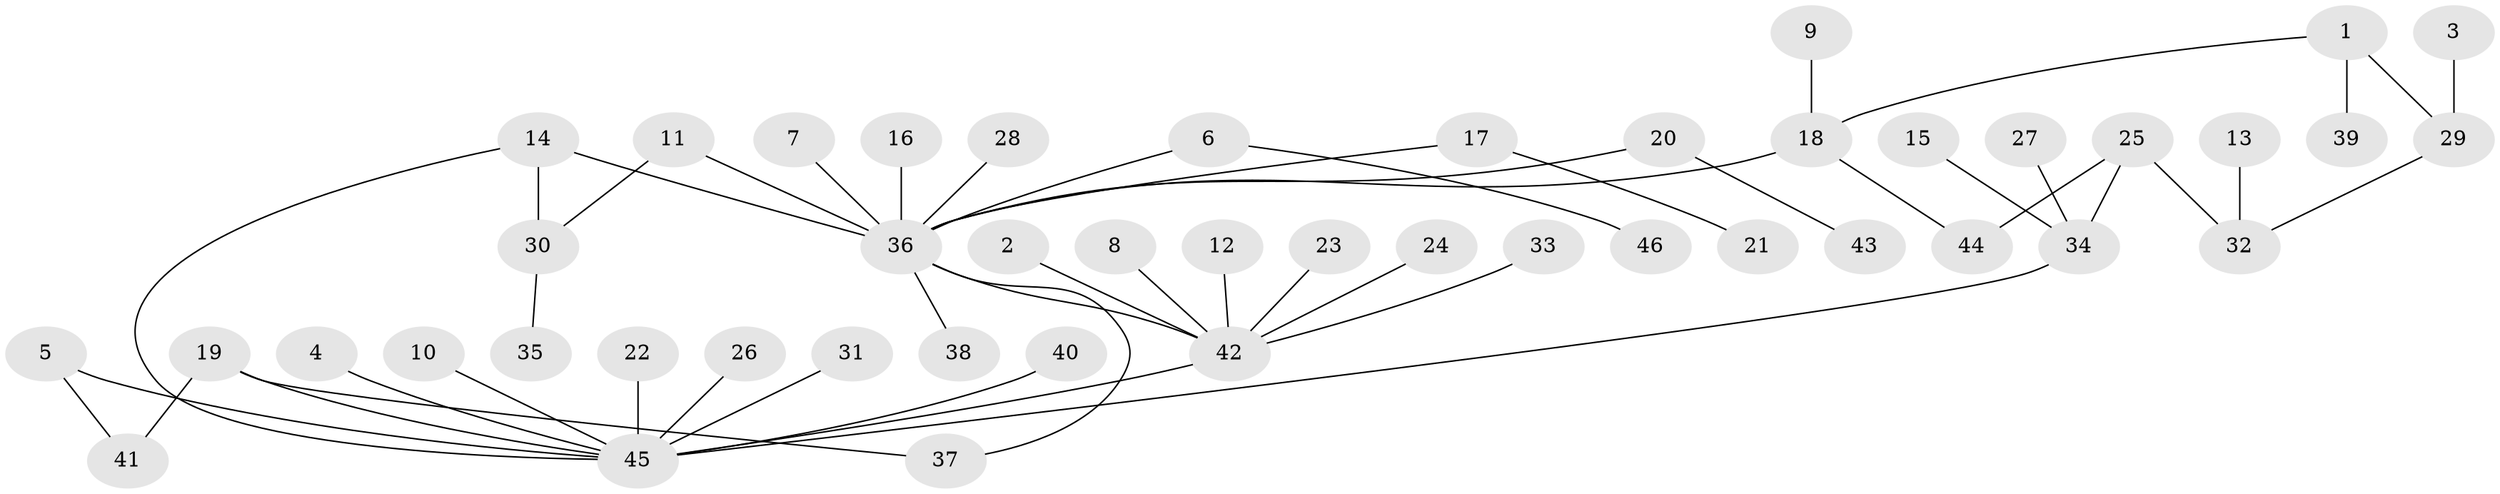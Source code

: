 // original degree distribution, {15: 0.010869565217391304, 4: 0.043478260869565216, 11: 0.010869565217391304, 3: 0.09782608695652174, 6: 0.021739130434782608, 2: 0.17391304347826086, 13: 0.010869565217391304, 1: 0.5978260869565217, 5: 0.03260869565217391}
// Generated by graph-tools (version 1.1) at 2025/36/03/04/25 23:36:58]
// undirected, 46 vertices, 51 edges
graph export_dot {
  node [color=gray90,style=filled];
  1;
  2;
  3;
  4;
  5;
  6;
  7;
  8;
  9;
  10;
  11;
  12;
  13;
  14;
  15;
  16;
  17;
  18;
  19;
  20;
  21;
  22;
  23;
  24;
  25;
  26;
  27;
  28;
  29;
  30;
  31;
  32;
  33;
  34;
  35;
  36;
  37;
  38;
  39;
  40;
  41;
  42;
  43;
  44;
  45;
  46;
  1 -- 18 [weight=1.0];
  1 -- 29 [weight=1.0];
  1 -- 39 [weight=1.0];
  2 -- 42 [weight=1.0];
  3 -- 29 [weight=1.0];
  4 -- 45 [weight=1.0];
  5 -- 41 [weight=1.0];
  5 -- 45 [weight=1.0];
  6 -- 36 [weight=1.0];
  6 -- 46 [weight=1.0];
  7 -- 36 [weight=1.0];
  8 -- 42 [weight=1.0];
  9 -- 18 [weight=1.0];
  10 -- 45 [weight=1.0];
  11 -- 30 [weight=1.0];
  11 -- 36 [weight=1.0];
  12 -- 42 [weight=1.0];
  13 -- 32 [weight=1.0];
  14 -- 30 [weight=1.0];
  14 -- 36 [weight=1.0];
  14 -- 45 [weight=1.0];
  15 -- 34 [weight=1.0];
  16 -- 36 [weight=1.0];
  17 -- 21 [weight=1.0];
  17 -- 36 [weight=1.0];
  18 -- 36 [weight=1.0];
  18 -- 44 [weight=1.0];
  19 -- 37 [weight=1.0];
  19 -- 41 [weight=1.0];
  19 -- 45 [weight=1.0];
  20 -- 36 [weight=1.0];
  20 -- 43 [weight=1.0];
  22 -- 45 [weight=1.0];
  23 -- 42 [weight=1.0];
  24 -- 42 [weight=1.0];
  25 -- 32 [weight=1.0];
  25 -- 34 [weight=1.0];
  25 -- 44 [weight=1.0];
  26 -- 45 [weight=1.0];
  27 -- 34 [weight=1.0];
  28 -- 36 [weight=1.0];
  29 -- 32 [weight=1.0];
  30 -- 35 [weight=1.0];
  31 -- 45 [weight=1.0];
  33 -- 42 [weight=1.0];
  34 -- 45 [weight=1.0];
  36 -- 37 [weight=1.0];
  36 -- 38 [weight=1.0];
  36 -- 42 [weight=1.0];
  40 -- 45 [weight=1.0];
  42 -- 45 [weight=1.0];
}
